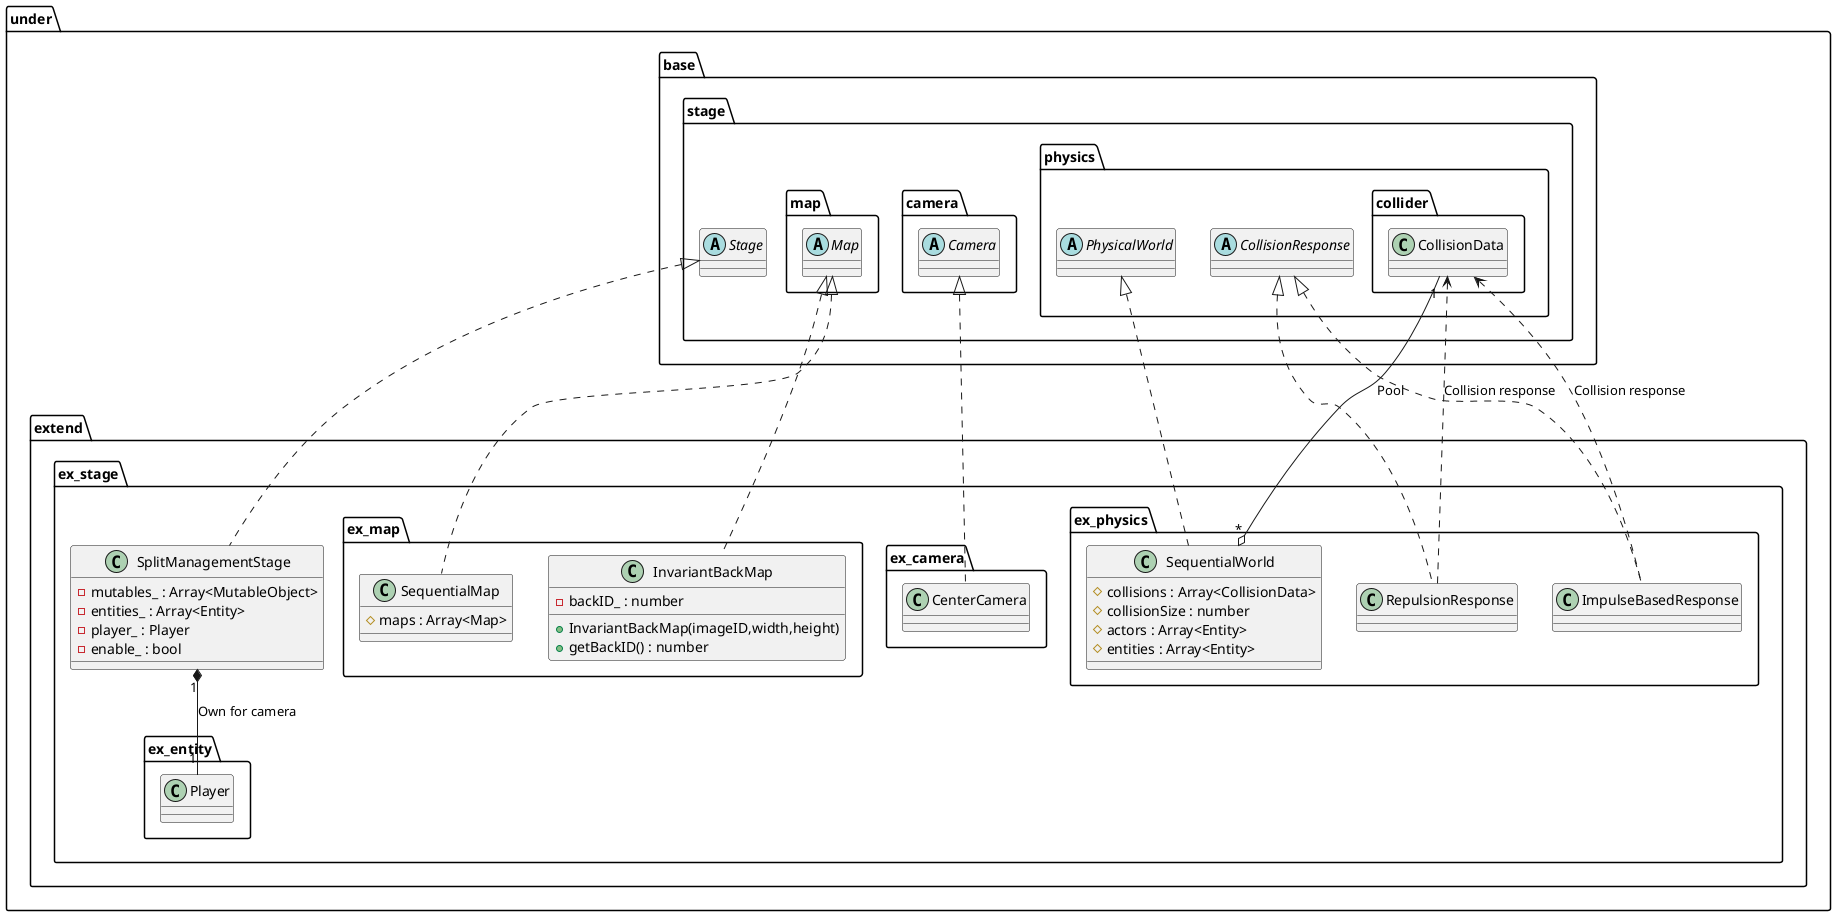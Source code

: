 @startuml StageExtend
package under {
    package extend {
        package ex_stage {
            class SplitManagementStage {
                -mutables_ : Array<MutableObject>
                -entities_ : Array<Entity>
                -player_ : Player
                -enable_ : bool
            }
            package ex_map {
                class SequentialMap {
                    #maps : Array<Map>
                }
                class InvariantBackMap {
                    +InvariantBackMap(imageID,width,height)
                    -backID_ : number
                    +getBackID() : number
                }
            }
            package ex_camera {
                class CenterCamera
            }

            package ex_physics {
                class SequentialWorld {
                    #collisions : Array<CollisionData>
                    #collisionSize : number
                    #actors : Array<Entity>
                    #entities : Array<Entity>
                }
                class ImpulseBasedResponse
                class RepulsionResponse
            }
        }
    }
}

package under {
    package base {
        package stage {
            abstract Stage
            package map {
                abstract Map
            }
            package camera {
                abstract Camera
            }
            package physics {
                abstract PhysicalWorld
                abstract CollisionResponse
                package collider {
                    class CollisionData
                }
            }
        }
    }

    package extend {
        package ex_stage {
            package ex_entity {
                class Player
            }
        }
    }
}


SplitManagementStage "1"*--"1" Player : Own for camera

CollisionData <.. ImpulseBasedResponse : Collision response
CollisionData <.. RepulsionResponse : Collision response
CollisionData "1"--o "*"SequentialWorld : Pool

Stage <|.. SplitManagementStage
Camera <|.. CenterCamera
Map <|.. SequentialMap
Map <|.. InvariantBackMap
PhysicalWorld <|.. SequentialWorld
CollisionResponse <|.. ImpulseBasedResponse
CollisionResponse <|.. RepulsionResponse

@enduml
